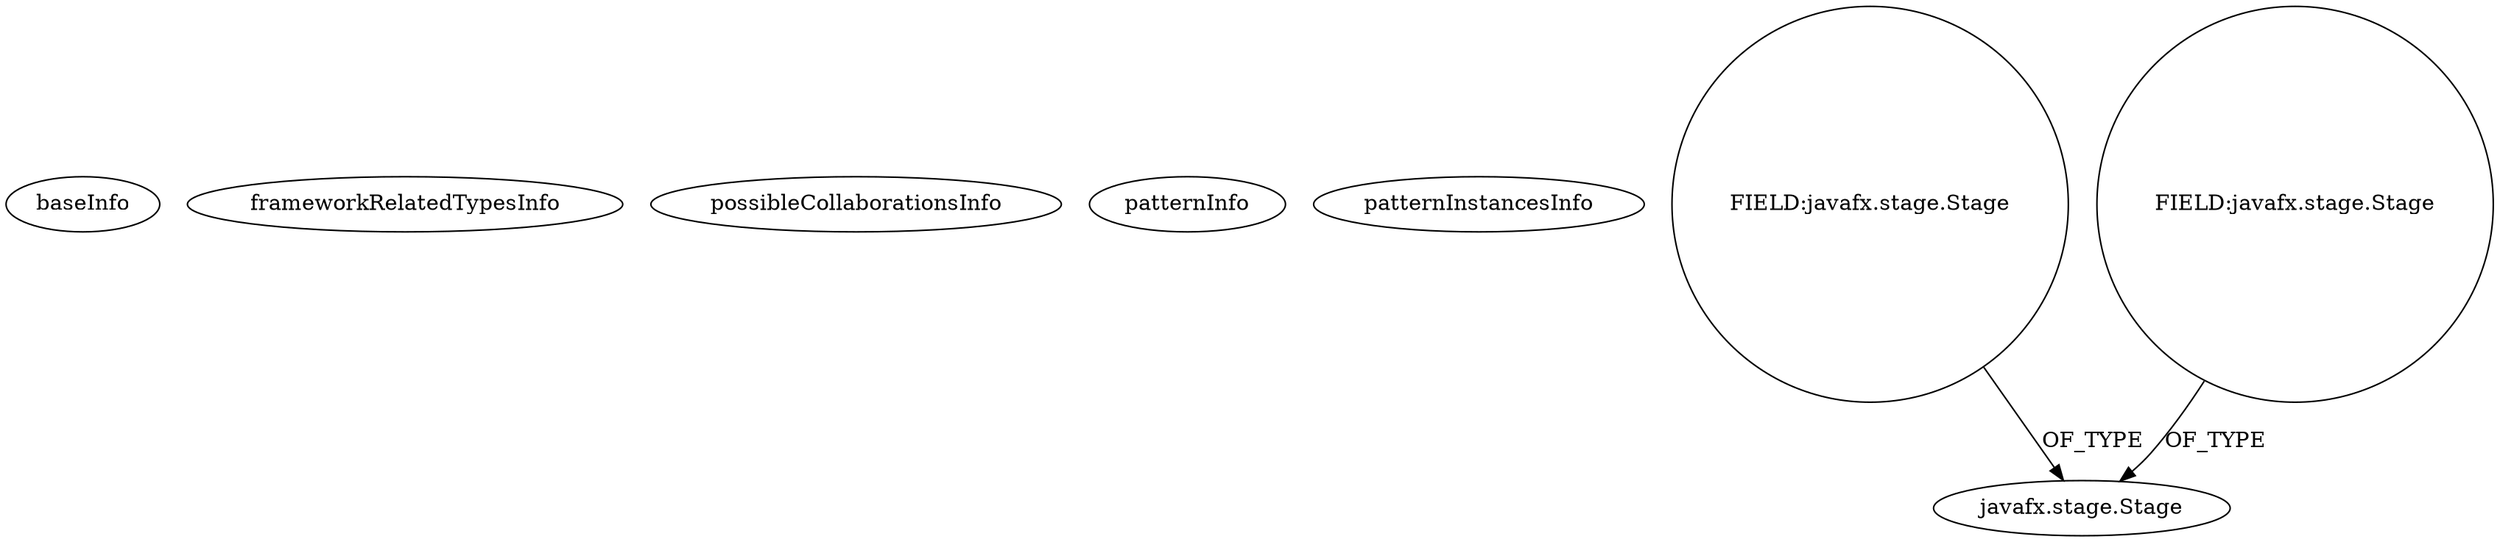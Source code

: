 digraph {
baseInfo[graphId=55,category="pattern",isAnonymous=false,possibleRelation=false]
frameworkRelatedTypesInfo[]
possibleCollaborationsInfo[]
patternInfo[frequency=5.0,patternRootClient=null]
patternInstancesInfo[0="JoshRobertson-BFSim~/JoshRobertson-BFSim/BFSim-master/src/simulator/Simulator.java~Simulator~714",1="josesoler7-agendavital~/josesoler7-agendavital/agendavital-master/src/agendavital/vista/FXMLPrincipalController.java~FXMLPrincipalController~3387",2="diogocs1-FPessoais~/diogocs1-FPessoais/FPessoais-master/FinancasPessoais/src/app/controllers/HomeController.java~HomeController~2490",3="andersonolisilva-exemplo_jfx~/andersonolisilva-exemplo_jfx/exemplo_jfx-master/src/main/java/br/edu/unirn/avaliacaofx/MainApp.java~MainApp~1863",4="josesoler7-agendavital~/josesoler7-agendavital/agendavital-master/src/agendavital/vista/FXMLLoginController.java~FXMLLoginController~3381"]
21[label="javafx.stage.Stage",vertexType="FRAMEWORK_CLASS_TYPE",isFrameworkType=false]
20[label="FIELD:javafx.stage.Stage",vertexType="FIELD_DECLARATION",isFrameworkType=false,shape=circle]
24[label="FIELD:javafx.stage.Stage",vertexType="FIELD_DECLARATION",isFrameworkType=false,shape=circle]
20->21[label="OF_TYPE"]
24->21[label="OF_TYPE"]
}
